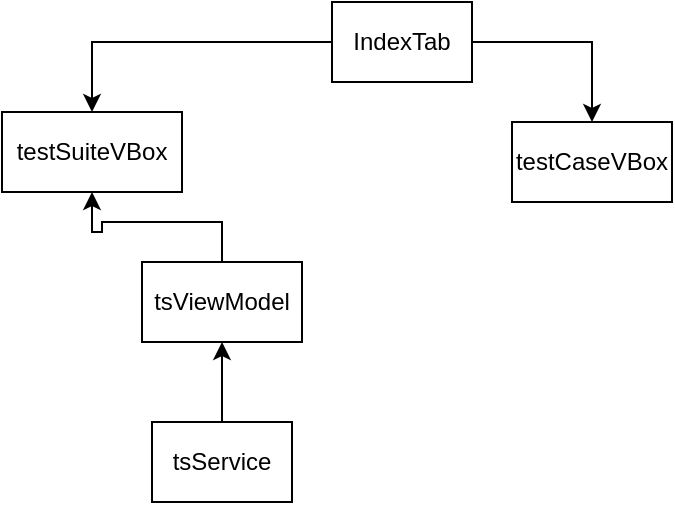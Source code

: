 <mxfile version="24.0.4" type="github">
  <diagram name="Page-1" id="VGtMLJroqVfBJHBuWMG0">
    <mxGraphModel dx="995" dy="706" grid="0" gridSize="10" guides="1" tooltips="1" connect="1" arrows="1" fold="1" page="0" pageScale="1" pageWidth="827" pageHeight="1169" background="none" math="0" shadow="0">
      <root>
        <mxCell id="0" />
        <mxCell id="1" parent="0" />
        <mxCell id="4s3MYclgfw19_ZK9J74_-4" style="edgeStyle=orthogonalEdgeStyle;rounded=0;orthogonalLoop=1;jettySize=auto;html=1;" parent="1" source="4s3MYclgfw19_ZK9J74_-1" target="4s3MYclgfw19_ZK9J74_-2" edge="1">
          <mxGeometry relative="1" as="geometry" />
        </mxCell>
        <mxCell id="4s3MYclgfw19_ZK9J74_-5" style="edgeStyle=orthogonalEdgeStyle;rounded=0;orthogonalLoop=1;jettySize=auto;html=1;exitX=1;exitY=0.5;exitDx=0;exitDy=0;entryX=0.5;entryY=0;entryDx=0;entryDy=0;" parent="1" source="4s3MYclgfw19_ZK9J74_-1" target="4s3MYclgfw19_ZK9J74_-3" edge="1">
          <mxGeometry relative="1" as="geometry" />
        </mxCell>
        <mxCell id="4s3MYclgfw19_ZK9J74_-1" value="IndexTab" style="rounded=0;whiteSpace=wrap;html=1;" parent="1" vertex="1">
          <mxGeometry x="-230" y="-190" width="70" height="40" as="geometry" />
        </mxCell>
        <mxCell id="4s3MYclgfw19_ZK9J74_-2" value="testSuiteVBox" style="rounded=0;whiteSpace=wrap;html=1;" parent="1" vertex="1">
          <mxGeometry x="-395" y="-135" width="90" height="40" as="geometry" />
        </mxCell>
        <mxCell id="4s3MYclgfw19_ZK9J74_-3" value="testCaseVBox" style="rounded=0;whiteSpace=wrap;html=1;" parent="1" vertex="1">
          <mxGeometry x="-140" y="-130" width="80" height="40" as="geometry" />
        </mxCell>
        <mxCell id="4s3MYclgfw19_ZK9J74_-10" style="edgeStyle=orthogonalEdgeStyle;rounded=0;orthogonalLoop=1;jettySize=auto;html=1;entryX=0.5;entryY=1;entryDx=0;entryDy=0;" parent="1" source="4s3MYclgfw19_ZK9J74_-6" target="4s3MYclgfw19_ZK9J74_-2" edge="1">
          <mxGeometry relative="1" as="geometry" />
        </mxCell>
        <mxCell id="4s3MYclgfw19_ZK9J74_-6" value="tsViewModel" style="rounded=0;whiteSpace=wrap;html=1;" parent="1" vertex="1">
          <mxGeometry x="-325" y="-60" width="80" height="40" as="geometry" />
        </mxCell>
        <mxCell id="4s3MYclgfw19_ZK9J74_-11" style="edgeStyle=orthogonalEdgeStyle;rounded=0;orthogonalLoop=1;jettySize=auto;html=1;entryX=0.5;entryY=1;entryDx=0;entryDy=0;" parent="1" source="4s3MYclgfw19_ZK9J74_-7" target="4s3MYclgfw19_ZK9J74_-6" edge="1">
          <mxGeometry relative="1" as="geometry">
            <Array as="points">
              <mxPoint x="-285" y="-10" />
              <mxPoint x="-285" y="-10" />
            </Array>
          </mxGeometry>
        </mxCell>
        <mxCell id="4s3MYclgfw19_ZK9J74_-7" value="tsService" style="rounded=0;whiteSpace=wrap;html=1;" parent="1" vertex="1">
          <mxGeometry x="-320" y="20" width="70" height="40" as="geometry" />
        </mxCell>
      </root>
    </mxGraphModel>
  </diagram>
</mxfile>
